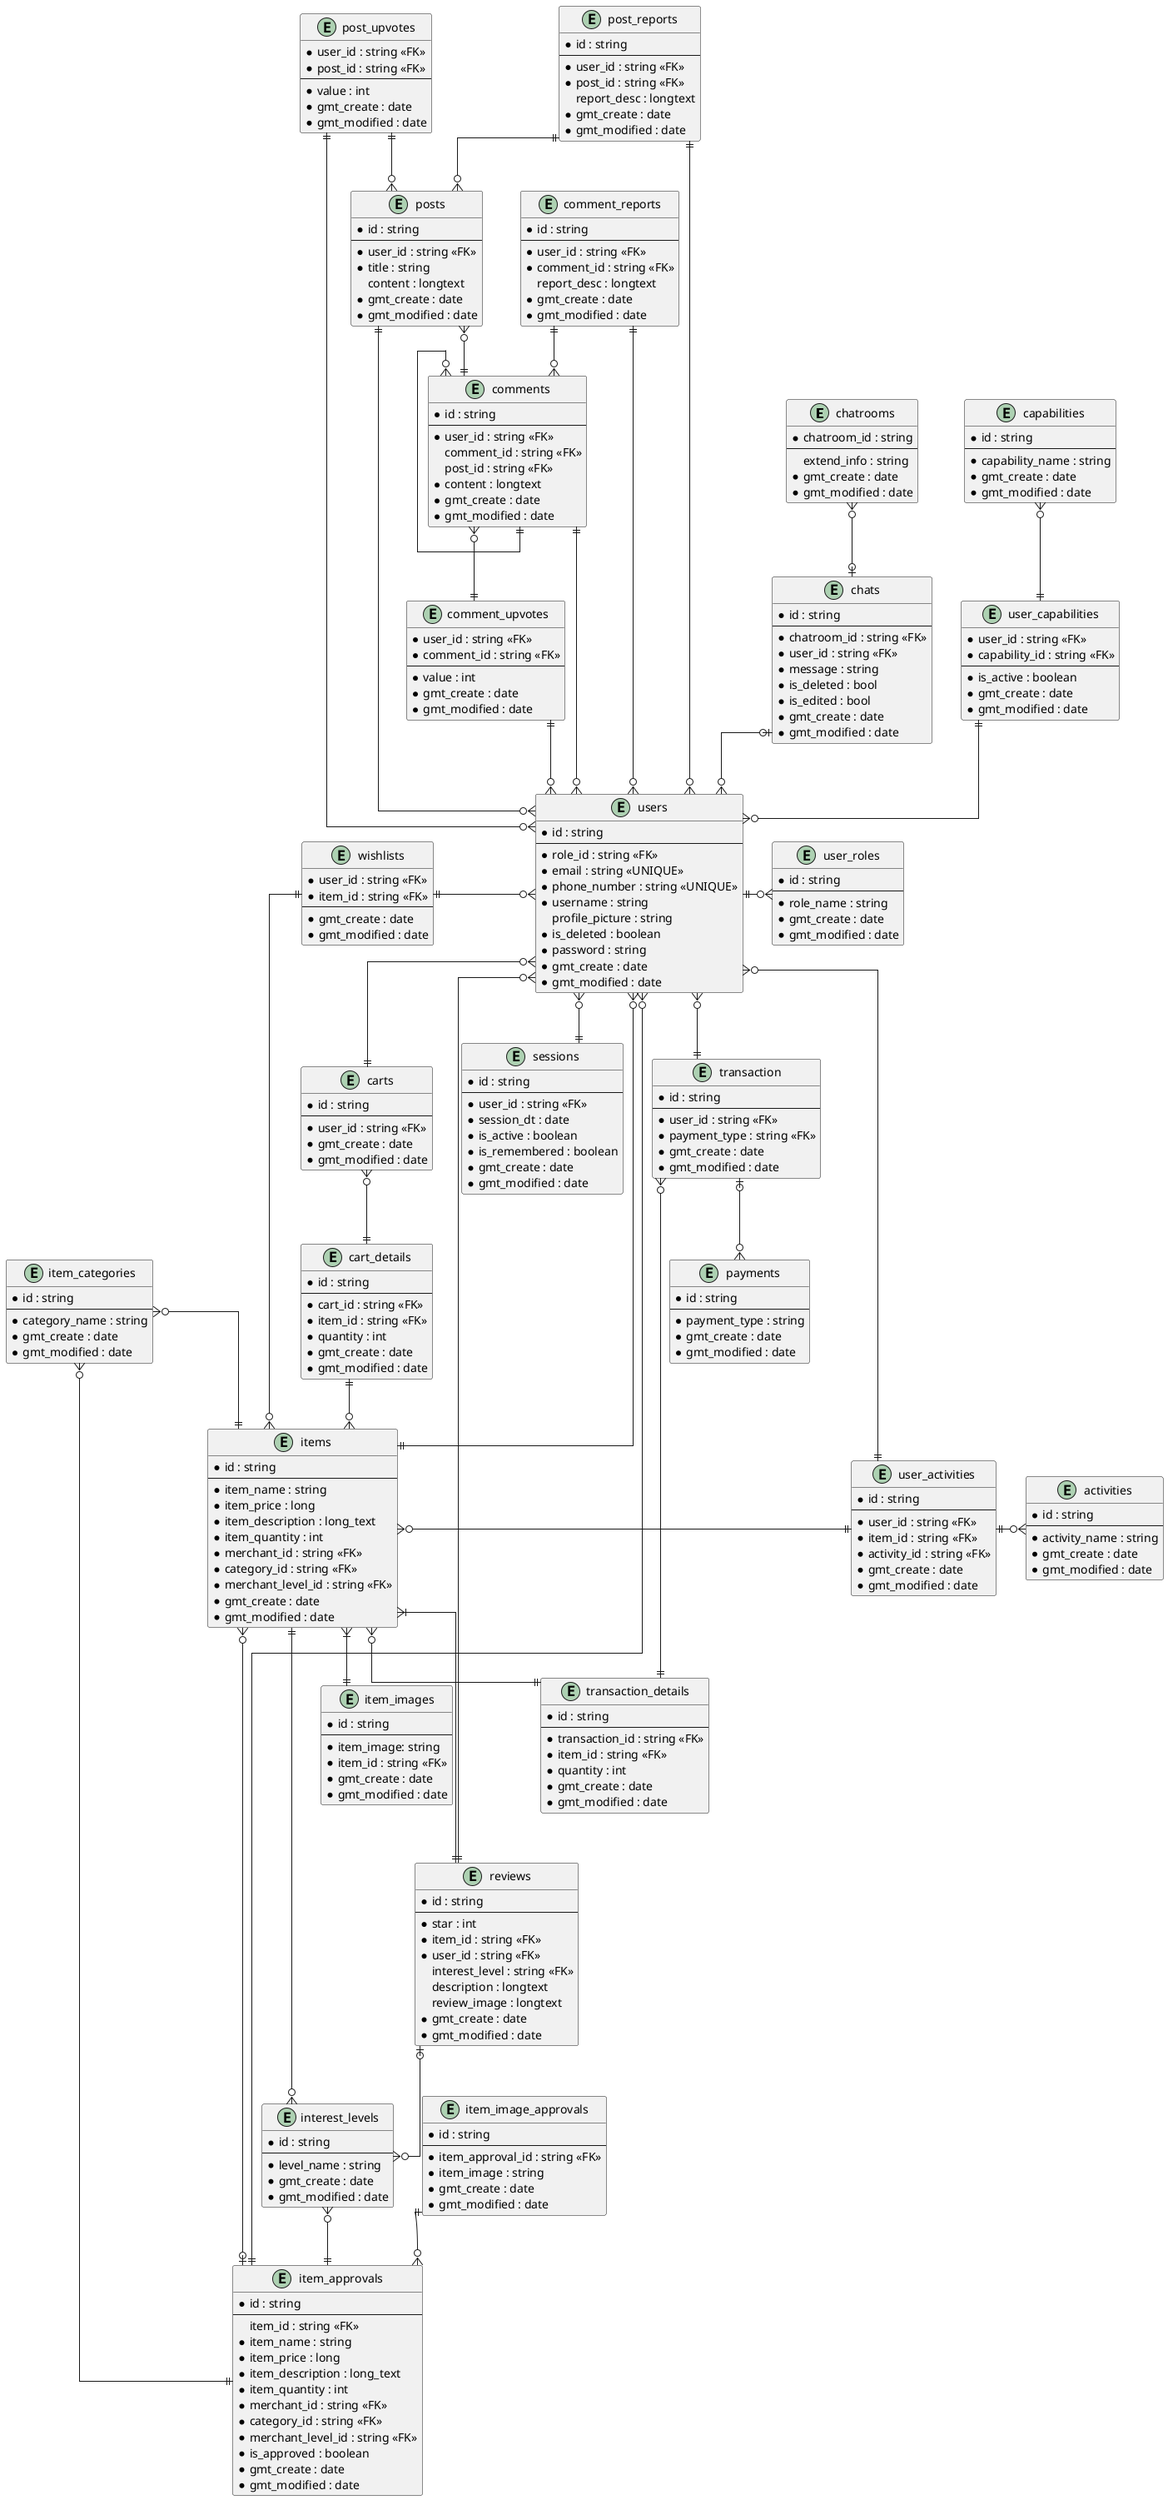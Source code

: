 @startuml ERD
skinparam linetype ortho

' left to right direction

' entity

' direct communication purposes
entity chatrooms {
    * chatroom_id : string
    --
    extend_info : string
    * gmt_create : date
    * gmt_modified : date
}

entity chats {
    * id : string
    --
    * chatroom_id : string <<FK>>
    * user_id : string <<FK>>
    * message : string
    * is_deleted : bool
    * is_edited : bool
    * gmt_create : date
    * gmt_modified : date
}

' for transaction purposes
entity interest_levels {
    * id : string
    --
    * level_name : string
    * gmt_create : date
    * gmt_modified : date
}

entity item_categories {
    * id : string
    --
    * category_name : string
    * gmt_create : date
    * gmt_modified : date
}

entity user_roles {
    * id : string
    --
    * role_name : string
    * gmt_create : date
    * gmt_modified : date
}

entity capabilities {
    * id : string
    --
    * capability_name : string
    * gmt_create : date
    * gmt_modified : date
}

entity user_capabilities {
    * user_id : string <<FK>>
    * capability_id : string <<FK>>
    --
    * is_active : boolean
    * gmt_create : date
    * gmt_modified : date
}

entity payments {
    * id : string
    --
    * payment_type : string
    * gmt_create : date
    * gmt_modified : date
}

entity users {
    * id : string  
    --
    * role_id : string <<FK>>
    * email : string <<UNIQUE>>
    * phone_number : string <<UNIQUE>>
    * username : string
      profile_picture : string
    * is_deleted : boolean
    * password : string
    * gmt_create : date
    * gmt_modified : date
}

entity items {
    * id : string 
    --
    * item_name : string
    * item_price : long
    * item_description : long_text
    * item_quantity : int
    * merchant_id : string <<FK>>
    * category_id : string <<FK>>
    * merchant_level_id : string <<FK>>
    * gmt_create : date
    * gmt_modified : date
}

entity item_approvals {
    * id : string
    --
      item_id : string <<FK>>
    * item_name : string
    * item_price : long
    * item_description : long_text
    * item_quantity : int
    * merchant_id : string <<FK>>
    * category_id : string <<FK>>
    * merchant_level_id : string <<FK>>
    * is_approved : boolean
    * gmt_create : date
    * gmt_modified : date
}

entity item_image_approvals {
    * id : string
    --
    * item_approval_id : string <<FK>>
    * item_image : string
    * gmt_create : date
    * gmt_modified : date
}

entity item_images {
    * id : string
    --
    * item_image: string
    * item_id : string <<FK>>
    * gmt_create : date
    * gmt_modified : date
}

entity reviews {
    * id : string
    --
    * star : int
    * item_id : string <<FK>>
    * user_id : string <<FK>>
      interest_level : string <<FK>>
      description : longtext
      review_image : longtext
    * gmt_create : date
    * gmt_modified : date
}

entity transaction {
    * id : string
    --
    * user_id : string <<FK>>
    * payment_type : string <<FK>>
    * gmt_create : date
    * gmt_modified : date
}

entity transaction_details {
    * id : string
    --
    * transaction_id : string <<FK>>
    * item_id : string <<FK>>
    * quantity : int
    * gmt_create : date
    * gmt_modified : date
}

entity carts {
    * id : string
    --
    * user_id : string <<FK>>
    * gmt_create : date
    * gmt_modified : date
}

entity cart_details {
    * id : string
    --
    * cart_id : string <<FK>>
    * item_id : string <<FK>>
    * quantity : int
    * gmt_create : date
    * gmt_modified : date
}

' for discussion purposes
entity posts {
    * id : string
    --
    * user_id : string <<FK>>
    * title : string
      content : longtext
    * gmt_create : date
    * gmt_modified : date
}

entity comments {
    * id : string
    --
    * user_id : string <<FK>>
      comment_id : string <<FK>>
      post_id : string <<FK>>
    * content : longtext
    * gmt_create : date
    * gmt_modified : date
}

entity comment_upvotes {
    * user_id : string <<FK>>
    * comment_id : string <<FK>>
    --
    * value : int
    * gmt_create : date
    * gmt_modified : date
}

entity post_upvotes {
    * user_id : string <<FK>>
    * post_id : string <<FK>>
    --
    * value : int
    * gmt_create : date
    * gmt_modified : date
}

entity post_reports {
    * id : string
    --
    * user_id : string <<FK>>
    * post_id : string <<FK>>
      report_desc : longtext
    * gmt_create : date
    * gmt_modified : date
}

entity comment_reports {
    * id : string
    --
    * user_id : string <<FK>>
    * comment_id : string <<FK>>
      report_desc : longtext
    * gmt_create : date
    * gmt_modified : date
}

' table for backend purpose
entity sessions{
    * id : string
    --
    * user_id : string <<FK>>
    * session_dt : date
    * is_active : boolean
    * is_remembered : boolean
    * gmt_create : date
    * gmt_modified : date
}

entity activities {
    * id : string
    --
    * activity_name : string
    * gmt_create : date
    * gmt_modified : date
}

entity user_activities {
    * id : string
    --
    * user_id : string <<FK>>
    * item_id : string <<FK>>
    * activity_id : string <<FK>>
    * gmt_create : date
    * gmt_modified : date
}

' wishlist
entity wishlists {
    * user_id : string <<FK>>
    * item_id : string <<FK>>
    --
    * gmt_create : date
    * gmt_modified : date
}


' relation
' for transaction purposes
interest_levels }o--|| items
item_categories }o--|| items

' user_roles }o--|| users
users ||-o{ user_roles

transaction |o--o{ payments
users }o--|| transaction
transaction }o--|| transaction_details
items }o--|| transaction_details

' carts
users }o--|| carts
carts }o--|| cart_details
cart_details ||--o{ items

items }|--|| item_images
items }|---|| reviews
reviews |o--o{ interest_levels
items ||--o{ users
reviews ||--o{ users

' item approval
items }o--o| item_approvals
users }o--|| item_approvals
item_categories }o--|| item_approvals
interest_levels }o--|| item_approvals
item_image_approvals ||--o{ item_approvals


' for discussion purposes
comments }o--|| comment_upvotes
comment_upvotes ||--o{ users
post_upvotes ||--o{ posts
post_upvotes ||--o{ users

posts }o--|| comments
comments }o--|| comments

' direct communication purposes
chats |o--o{ users
chatrooms }o--o| chats


' user capability
' users }o--||  user_capabilities
user_capabilities ||--o{ users
capabilities }o--|| user_capabilities

' table for backend purpose
users }o--|| sessions
users }o-|| user_activities
items }o-|| user_activities
' user_activities ||-o{ users
' user_activities ||-o{ items
user_activities ||-o{ activities

' wishlist
' users }o-|| wishlists
' items }o-|| wishlists
wishlists ||-o{ users
wishlists ||-o{ items

' report
' posts }o--|| post_reports
' comments }o--|| comment_reports
comments ||-o{ users
posts ||-o{ users
comment_reports ||--o{ comments
post_reports ||--o{ posts

comment_reports ||--o{ users
post_reports ||--o{ users

@enduml
